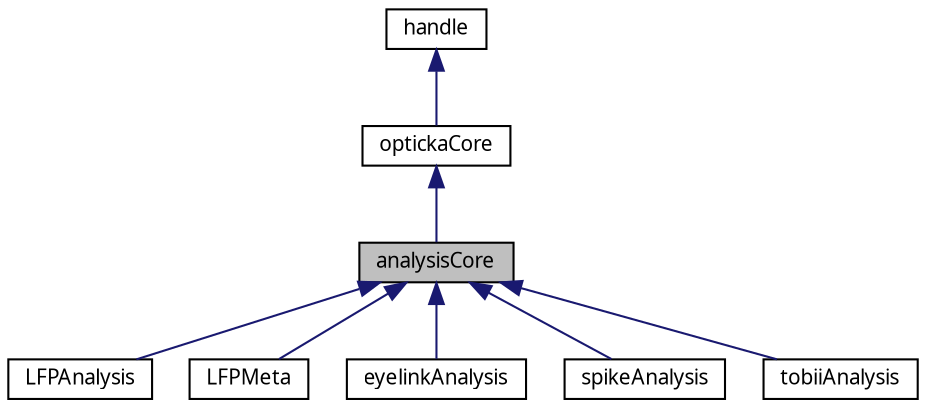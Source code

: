 digraph "analysisCore"
{
 // LATEX_PDF_SIZE
  edge [fontname="Graublau Slab",fontsize="10",labelfontname="Graublau Slab",labelfontsize="10"];
  node [fontname="Graublau Slab",fontsize="10",shape=record];
  Node1 [label="analysisCore",height=0.2,width=0.4,color="black", fillcolor="grey75", style="filled", fontcolor="black",tooltip="analysisCore base class inherited by other analysis classes. analysisCore is itself derived from opti..."];
  Node2 -> Node1 [dir="back",color="midnightblue",fontsize="10",style="solid",fontname="Graublau Slab"];
  Node2 [label="optickaCore",height=0.2,width=0.4,color="black", fillcolor="white", style="filled",URL="$classopticka_core.html",tooltip="optickaCore base class inherited by many other opticka classes. optickaCore is itself derived from ha..."];
  Node3 -> Node2 [dir="back",color="midnightblue",fontsize="10",style="solid",fontname="Graublau Slab"];
  Node3 [label="handle",height=0.2,width=0.4,color="black", fillcolor="white", style="filled",URL="$classhandle.html",tooltip=" "];
  Node1 -> Node4 [dir="back",color="midnightblue",fontsize="10",style="solid",fontname="Graublau Slab"];
  Node4 [label="LFPAnalysis",height=0.2,width=0.4,color="black", fillcolor="white", style="filled",URL="$class_l_f_p_analysis.html",tooltip=" "];
  Node1 -> Node5 [dir="back",color="midnightblue",fontsize="10",style="solid",fontname="Graublau Slab"];
  Node5 [label="LFPMeta",height=0.2,width=0.4,color="black", fillcolor="white", style="filled",URL="$class_l_f_p_meta.html",tooltip=" "];
  Node1 -> Node6 [dir="back",color="midnightblue",fontsize="10",style="solid",fontname="Graublau Slab"];
  Node6 [label="eyelinkAnalysis",height=0.2,width=0.4,color="black", fillcolor="white", style="filled",URL="$classeyelink_analysis.html",tooltip="eyelinkAnalysis offers a set of methods to load, parse & plot raw EDF files. It understands opticka t..."];
  Node1 -> Node7 [dir="back",color="midnightblue",fontsize="10",style="solid",fontname="Graublau Slab"];
  Node7 [label="spikeAnalysis",height=0.2,width=0.4,color="black", fillcolor="white", style="filled",URL="$classspike_analysis.html",tooltip=" "];
  Node1 -> Node8 [dir="back",color="midnightblue",fontsize="10",style="solid",fontname="Graublau Slab"];
  Node8 [label="tobiiAnalysis",height=0.2,width=0.4,color="black", fillcolor="white", style="filled",URL="$classtobii_analysis.html",tooltip="eyelinkAnalysis offers a set of methods to load, parse & plot raw EDF files. It understands opticka t..."];
}
